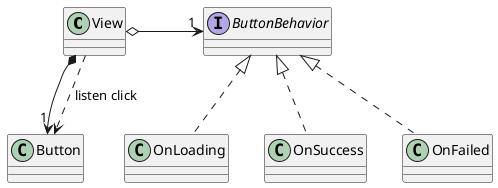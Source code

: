 @startuml Strategy Pattern
class View
class Button

interface ButtonBehavior
ButtonBehavior <|.. OnLoading
ButtonBehavior <|.. OnSuccess
ButtonBehavior <|.. OnFailed

View *--> "1" Button
View ..> Button : listen click
View o-> "1" ButtonBehavior
@enduml